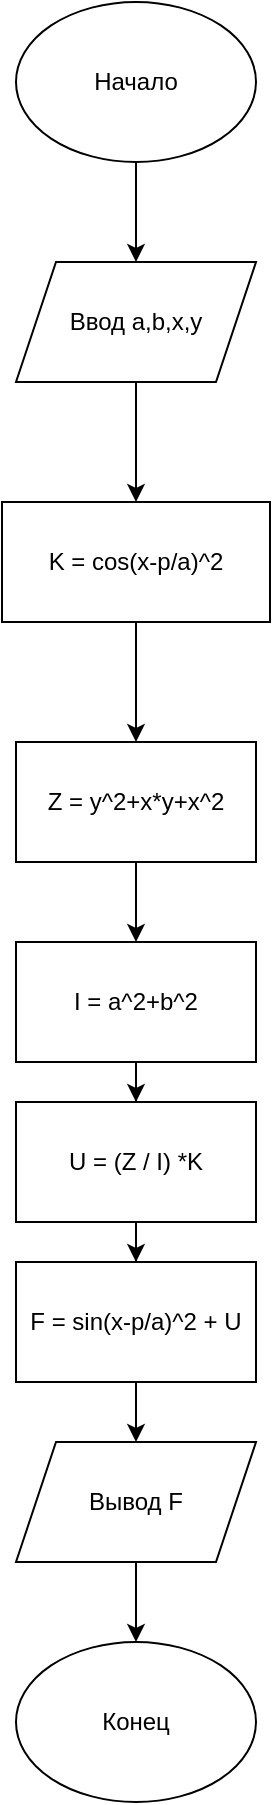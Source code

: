 <mxfile version="21.7.5" type="device">
  <diagram name="Страница — 1" id="BoYJ2JAlkVHS3BmyiqxK">
    <mxGraphModel dx="317" dy="112" grid="1" gridSize="10" guides="1" tooltips="1" connect="1" arrows="1" fold="1" page="1" pageScale="1" pageWidth="827" pageHeight="1169" math="0" shadow="0">
      <root>
        <mxCell id="0" />
        <mxCell id="1" parent="0" />
        <mxCell id="Lv0m6V0MKaJTbgbaDkmR-6" style="edgeStyle=orthogonalEdgeStyle;rounded=0;orthogonalLoop=1;jettySize=auto;html=1;" edge="1" parent="1" source="Lv0m6V0MKaJTbgbaDkmR-3" target="Lv0m6V0MKaJTbgbaDkmR-5">
          <mxGeometry relative="1" as="geometry" />
        </mxCell>
        <mxCell id="Lv0m6V0MKaJTbgbaDkmR-3" value="Начало" style="ellipse;whiteSpace=wrap;html=1;" vertex="1" parent="1">
          <mxGeometry x="354" y="120" width="120" height="80" as="geometry" />
        </mxCell>
        <mxCell id="Lv0m6V0MKaJTbgbaDkmR-4" value="Конец" style="ellipse;whiteSpace=wrap;html=1;" vertex="1" parent="1">
          <mxGeometry x="354" y="940" width="120" height="80" as="geometry" />
        </mxCell>
        <mxCell id="Lv0m6V0MKaJTbgbaDkmR-9" style="edgeStyle=orthogonalEdgeStyle;rounded=0;orthogonalLoop=1;jettySize=auto;html=1;" edge="1" parent="1" source="Lv0m6V0MKaJTbgbaDkmR-5" target="Lv0m6V0MKaJTbgbaDkmR-8">
          <mxGeometry relative="1" as="geometry" />
        </mxCell>
        <mxCell id="Lv0m6V0MKaJTbgbaDkmR-5" value="Ввод a,b,x,y" style="shape=parallelogram;perimeter=parallelogramPerimeter;whiteSpace=wrap;html=1;fixedSize=1;" vertex="1" parent="1">
          <mxGeometry x="354" y="250" width="120" height="60" as="geometry" />
        </mxCell>
        <mxCell id="Lv0m6V0MKaJTbgbaDkmR-11" style="edgeStyle=orthogonalEdgeStyle;rounded=0;orthogonalLoop=1;jettySize=auto;html=1;entryX=0.5;entryY=0;entryDx=0;entryDy=0;" edge="1" parent="1" source="Lv0m6V0MKaJTbgbaDkmR-8" target="Lv0m6V0MKaJTbgbaDkmR-10">
          <mxGeometry relative="1" as="geometry" />
        </mxCell>
        <mxCell id="Lv0m6V0MKaJTbgbaDkmR-8" value="K = cos(x-p/a)^2" style="rounded=0;whiteSpace=wrap;html=1;" vertex="1" parent="1">
          <mxGeometry x="347" y="370" width="134" height="60" as="geometry" />
        </mxCell>
        <mxCell id="Lv0m6V0MKaJTbgbaDkmR-13" style="edgeStyle=orthogonalEdgeStyle;rounded=0;orthogonalLoop=1;jettySize=auto;html=1;entryX=0.5;entryY=0;entryDx=0;entryDy=0;" edge="1" parent="1" source="Lv0m6V0MKaJTbgbaDkmR-10" target="Lv0m6V0MKaJTbgbaDkmR-12">
          <mxGeometry relative="1" as="geometry" />
        </mxCell>
        <mxCell id="Lv0m6V0MKaJTbgbaDkmR-10" value="Z = y^2+x*y+x^2" style="rounded=0;whiteSpace=wrap;html=1;" vertex="1" parent="1">
          <mxGeometry x="354" y="490" width="120" height="60" as="geometry" />
        </mxCell>
        <mxCell id="Lv0m6V0MKaJTbgbaDkmR-15" style="edgeStyle=orthogonalEdgeStyle;rounded=0;orthogonalLoop=1;jettySize=auto;html=1;entryX=0.5;entryY=0;entryDx=0;entryDy=0;" edge="1" parent="1" source="Lv0m6V0MKaJTbgbaDkmR-12" target="Lv0m6V0MKaJTbgbaDkmR-14">
          <mxGeometry relative="1" as="geometry" />
        </mxCell>
        <mxCell id="Lv0m6V0MKaJTbgbaDkmR-12" value="I = a^2+b^2" style="rounded=0;whiteSpace=wrap;html=1;" vertex="1" parent="1">
          <mxGeometry x="354" y="590" width="120" height="60" as="geometry" />
        </mxCell>
        <mxCell id="Lv0m6V0MKaJTbgbaDkmR-18" style="edgeStyle=orthogonalEdgeStyle;rounded=0;orthogonalLoop=1;jettySize=auto;html=1;entryX=0.5;entryY=0;entryDx=0;entryDy=0;" edge="1" parent="1" source="Lv0m6V0MKaJTbgbaDkmR-14" target="Lv0m6V0MKaJTbgbaDkmR-17">
          <mxGeometry relative="1" as="geometry" />
        </mxCell>
        <mxCell id="Lv0m6V0MKaJTbgbaDkmR-14" value="U = (Z / I) *K" style="rounded=0;whiteSpace=wrap;html=1;" vertex="1" parent="1">
          <mxGeometry x="354" y="670" width="120" height="60" as="geometry" />
        </mxCell>
        <mxCell id="Lv0m6V0MKaJTbgbaDkmR-22" style="edgeStyle=orthogonalEdgeStyle;rounded=0;orthogonalLoop=1;jettySize=auto;html=1;entryX=0.5;entryY=0;entryDx=0;entryDy=0;" edge="1" parent="1" source="Lv0m6V0MKaJTbgbaDkmR-17" target="Lv0m6V0MKaJTbgbaDkmR-20">
          <mxGeometry relative="1" as="geometry" />
        </mxCell>
        <mxCell id="Lv0m6V0MKaJTbgbaDkmR-17" value="F = sin(x-p/a)^2 + U" style="rounded=0;whiteSpace=wrap;html=1;" vertex="1" parent="1">
          <mxGeometry x="354" y="750" width="120" height="60" as="geometry" />
        </mxCell>
        <mxCell id="Lv0m6V0MKaJTbgbaDkmR-21" style="edgeStyle=orthogonalEdgeStyle;rounded=0;orthogonalLoop=1;jettySize=auto;html=1;entryX=0.5;entryY=0;entryDx=0;entryDy=0;" edge="1" parent="1" source="Lv0m6V0MKaJTbgbaDkmR-20" target="Lv0m6V0MKaJTbgbaDkmR-4">
          <mxGeometry relative="1" as="geometry" />
        </mxCell>
        <mxCell id="Lv0m6V0MKaJTbgbaDkmR-20" value="Вывод F" style="shape=parallelogram;perimeter=parallelogramPerimeter;whiteSpace=wrap;html=1;fixedSize=1;" vertex="1" parent="1">
          <mxGeometry x="354" y="840" width="120" height="60" as="geometry" />
        </mxCell>
      </root>
    </mxGraphModel>
  </diagram>
</mxfile>
